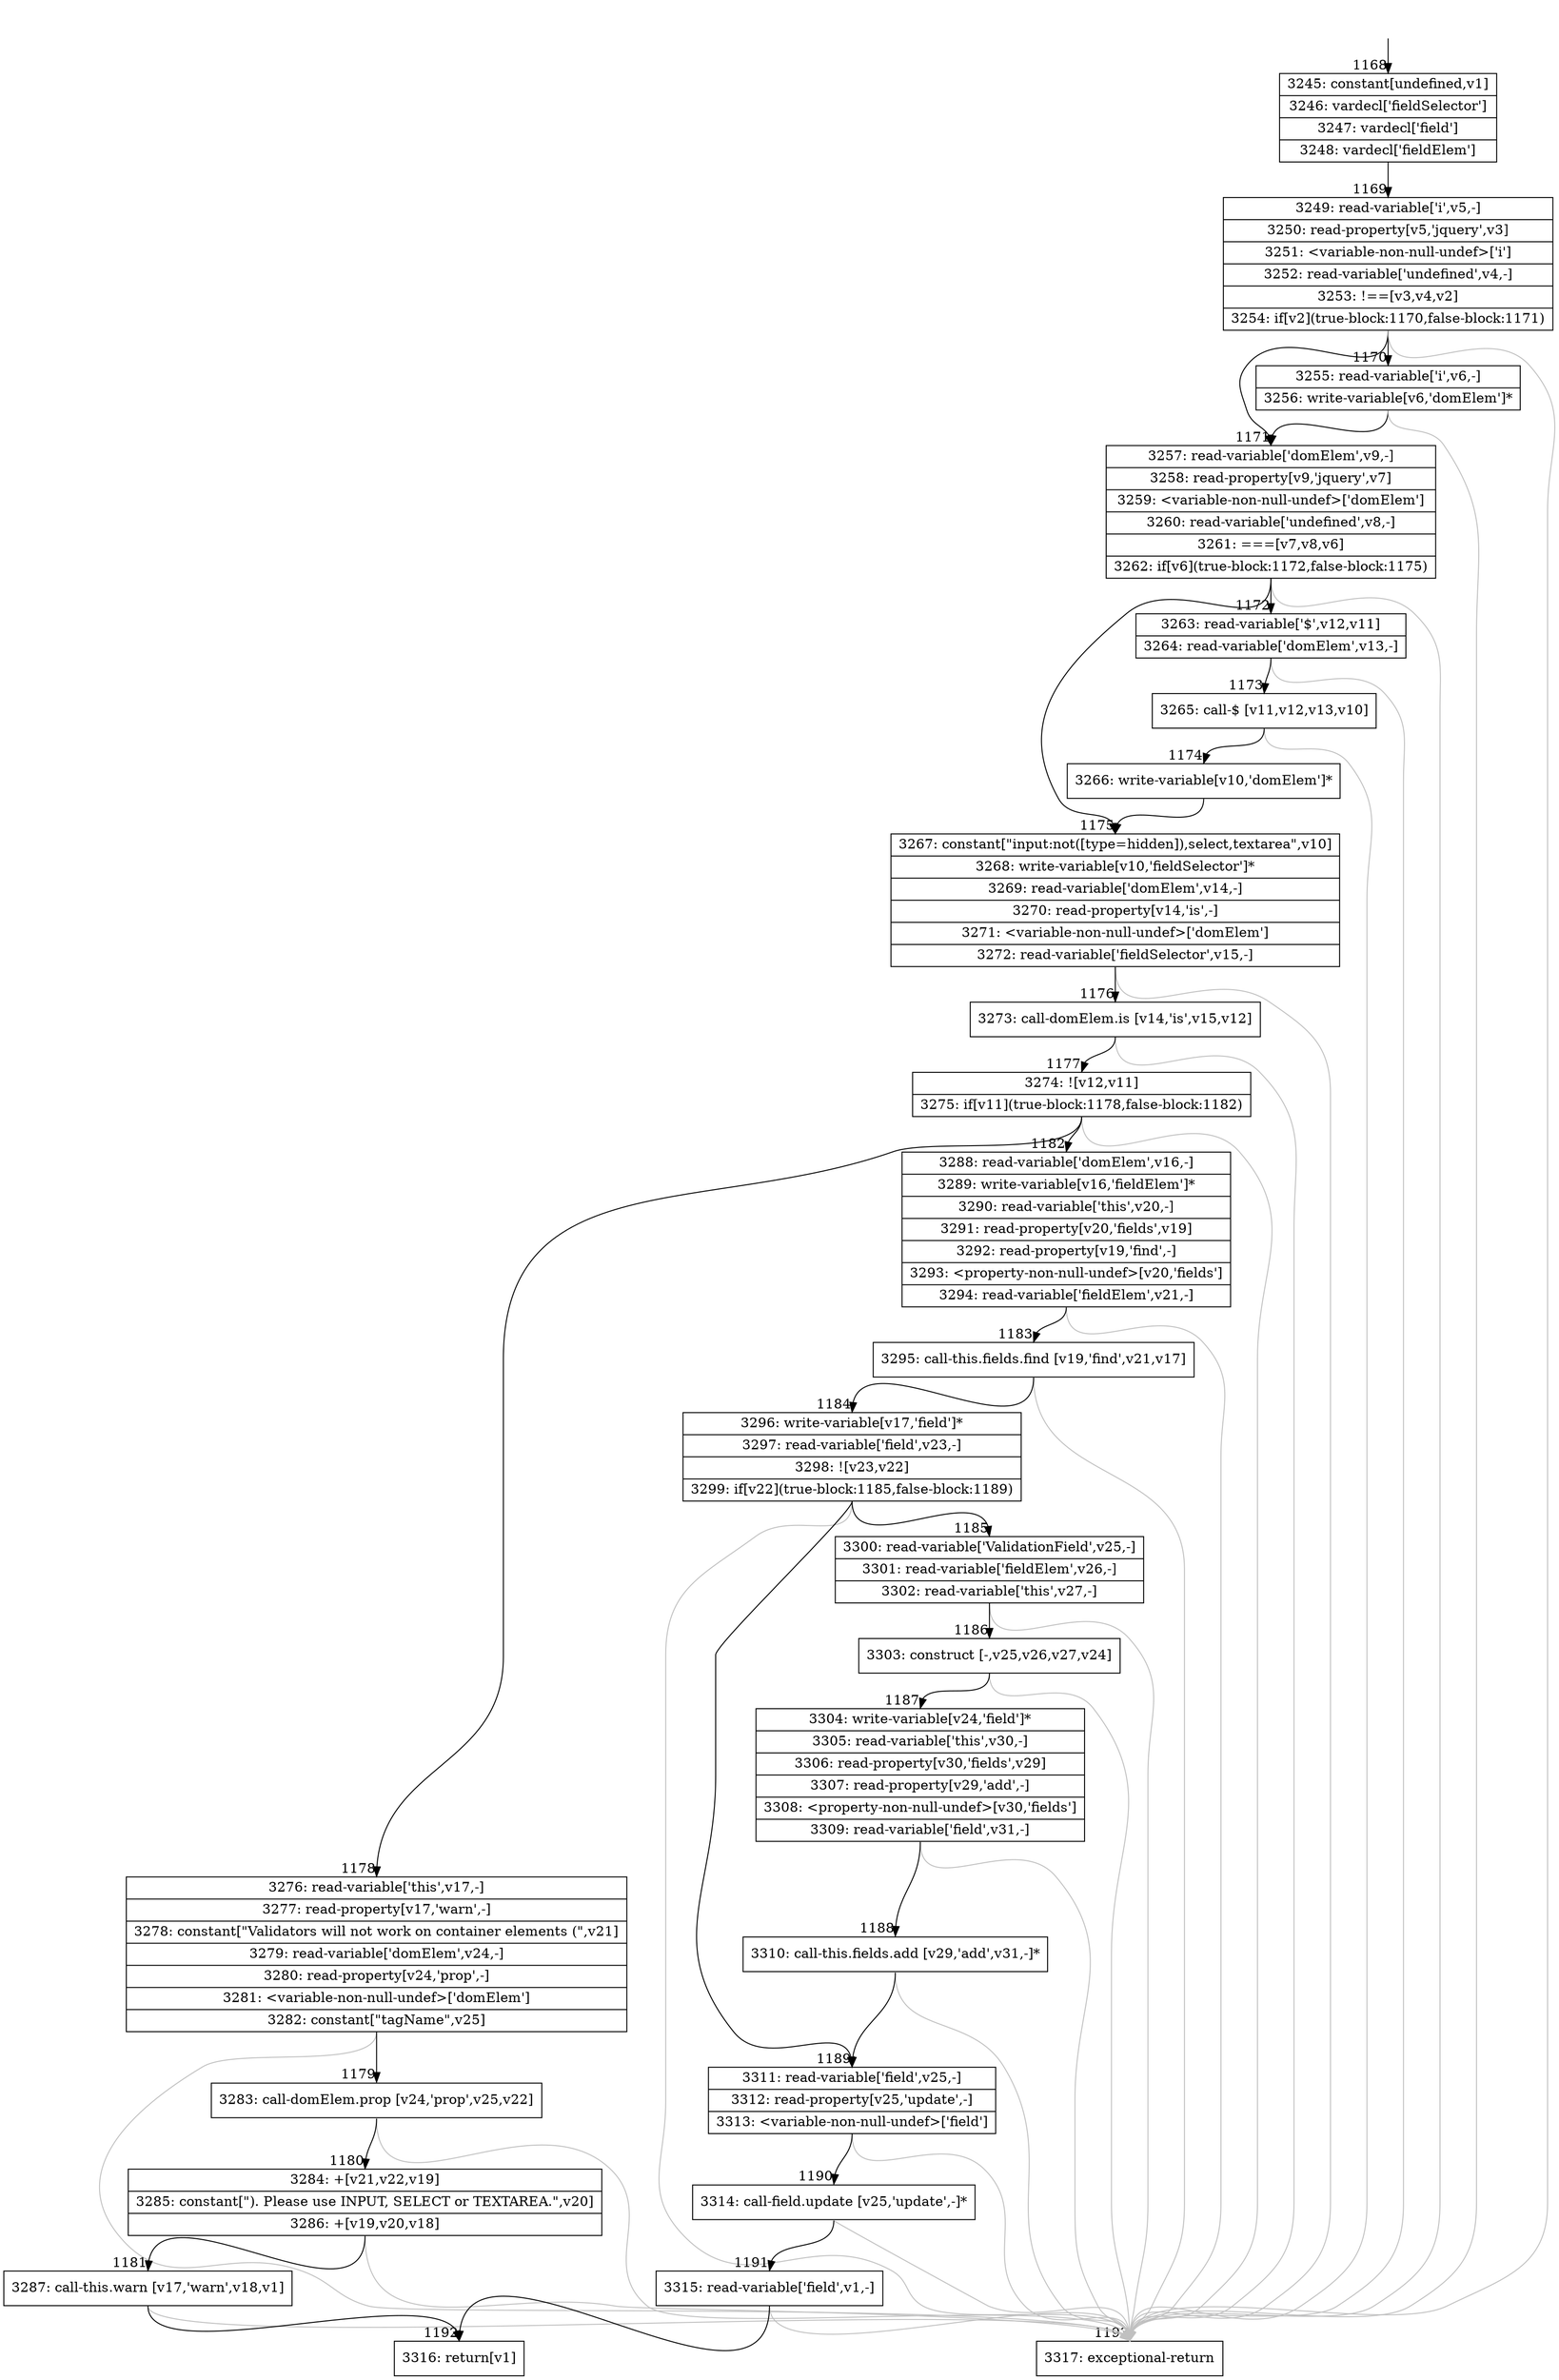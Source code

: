 digraph {
rankdir="TD"
BB_entry110[shape=none,label=""];
BB_entry110 -> BB1168 [tailport=s, headport=n, headlabel="    1168"]
BB1168 [shape=record label="{3245: constant[undefined,v1]|3246: vardecl['fieldSelector']|3247: vardecl['field']|3248: vardecl['fieldElem']}" ] 
BB1168 -> BB1169 [tailport=s, headport=n, headlabel="      1169"]
BB1169 [shape=record label="{3249: read-variable['i',v5,-]|3250: read-property[v5,'jquery',v3]|3251: \<variable-non-null-undef\>['i']|3252: read-variable['undefined',v4,-]|3253: !==[v3,v4,v2]|3254: if[v2](true-block:1170,false-block:1171)}" ] 
BB1169 -> BB1170 [tailport=s, headport=n, headlabel="      1170"]
BB1169 -> BB1171 [tailport=s, headport=n, headlabel="      1171"]
BB1169 -> BB1193 [tailport=s, headport=n, color=gray, headlabel="      1193"]
BB1170 [shape=record label="{3255: read-variable['i',v6,-]|3256: write-variable[v6,'domElem']*}" ] 
BB1170 -> BB1171 [tailport=s, headport=n]
BB1170 -> BB1193 [tailport=s, headport=n, color=gray]
BB1171 [shape=record label="{3257: read-variable['domElem',v9,-]|3258: read-property[v9,'jquery',v7]|3259: \<variable-non-null-undef\>['domElem']|3260: read-variable['undefined',v8,-]|3261: ===[v7,v8,v6]|3262: if[v6](true-block:1172,false-block:1175)}" ] 
BB1171 -> BB1172 [tailport=s, headport=n, headlabel="      1172"]
BB1171 -> BB1175 [tailport=s, headport=n, headlabel="      1175"]
BB1171 -> BB1193 [tailport=s, headport=n, color=gray]
BB1172 [shape=record label="{3263: read-variable['$',v12,v11]|3264: read-variable['domElem',v13,-]}" ] 
BB1172 -> BB1173 [tailport=s, headport=n, headlabel="      1173"]
BB1172 -> BB1193 [tailport=s, headport=n, color=gray]
BB1173 [shape=record label="{3265: call-$ [v11,v12,v13,v10]}" ] 
BB1173 -> BB1174 [tailport=s, headport=n, headlabel="      1174"]
BB1173 -> BB1193 [tailport=s, headport=n, color=gray]
BB1174 [shape=record label="{3266: write-variable[v10,'domElem']*}" ] 
BB1174 -> BB1175 [tailport=s, headport=n]
BB1175 [shape=record label="{3267: constant[\"input:not([type=hidden]),select,textarea\",v10]|3268: write-variable[v10,'fieldSelector']*|3269: read-variable['domElem',v14,-]|3270: read-property[v14,'is',-]|3271: \<variable-non-null-undef\>['domElem']|3272: read-variable['fieldSelector',v15,-]}" ] 
BB1175 -> BB1176 [tailport=s, headport=n, headlabel="      1176"]
BB1175 -> BB1193 [tailport=s, headport=n, color=gray]
BB1176 [shape=record label="{3273: call-domElem.is [v14,'is',v15,v12]}" ] 
BB1176 -> BB1177 [tailport=s, headport=n, headlabel="      1177"]
BB1176 -> BB1193 [tailport=s, headport=n, color=gray]
BB1177 [shape=record label="{3274: ![v12,v11]|3275: if[v11](true-block:1178,false-block:1182)}" ] 
BB1177 -> BB1178 [tailport=s, headport=n, headlabel="      1178"]
BB1177 -> BB1182 [tailport=s, headport=n, headlabel="      1182"]
BB1177 -> BB1193 [tailport=s, headport=n, color=gray]
BB1178 [shape=record label="{3276: read-variable['this',v17,-]|3277: read-property[v17,'warn',-]|3278: constant[\"Validators will not work on container elements (\",v21]|3279: read-variable['domElem',v24,-]|3280: read-property[v24,'prop',-]|3281: \<variable-non-null-undef\>['domElem']|3282: constant[\"tagName\",v25]}" ] 
BB1178 -> BB1179 [tailport=s, headport=n, headlabel="      1179"]
BB1178 -> BB1193 [tailport=s, headport=n, color=gray]
BB1179 [shape=record label="{3283: call-domElem.prop [v24,'prop',v25,v22]}" ] 
BB1179 -> BB1180 [tailport=s, headport=n, headlabel="      1180"]
BB1179 -> BB1193 [tailport=s, headport=n, color=gray]
BB1180 [shape=record label="{3284: +[v21,v22,v19]|3285: constant[\"). Please use INPUT, SELECT or TEXTAREA.\",v20]|3286: +[v19,v20,v18]}" ] 
BB1180 -> BB1181 [tailport=s, headport=n, headlabel="      1181"]
BB1180 -> BB1193 [tailport=s, headport=n, color=gray]
BB1181 [shape=record label="{3287: call-this.warn [v17,'warn',v18,v1]}" ] 
BB1181 -> BB1192 [tailport=s, headport=n, headlabel="      1192"]
BB1181 -> BB1193 [tailport=s, headport=n, color=gray]
BB1182 [shape=record label="{3288: read-variable['domElem',v16,-]|3289: write-variable[v16,'fieldElem']*|3290: read-variable['this',v20,-]|3291: read-property[v20,'fields',v19]|3292: read-property[v19,'find',-]|3293: \<property-non-null-undef\>[v20,'fields']|3294: read-variable['fieldElem',v21,-]}" ] 
BB1182 -> BB1183 [tailport=s, headport=n, headlabel="      1183"]
BB1182 -> BB1193 [tailport=s, headport=n, color=gray]
BB1183 [shape=record label="{3295: call-this.fields.find [v19,'find',v21,v17]}" ] 
BB1183 -> BB1184 [tailport=s, headport=n, headlabel="      1184"]
BB1183 -> BB1193 [tailport=s, headport=n, color=gray]
BB1184 [shape=record label="{3296: write-variable[v17,'field']*|3297: read-variable['field',v23,-]|3298: ![v23,v22]|3299: if[v22](true-block:1185,false-block:1189)}" ] 
BB1184 -> BB1185 [tailport=s, headport=n, headlabel="      1185"]
BB1184 -> BB1189 [tailport=s, headport=n, headlabel="      1189"]
BB1184 -> BB1193 [tailport=s, headport=n, color=gray]
BB1185 [shape=record label="{3300: read-variable['ValidationField',v25,-]|3301: read-variable['fieldElem',v26,-]|3302: read-variable['this',v27,-]}" ] 
BB1185 -> BB1186 [tailport=s, headport=n, headlabel="      1186"]
BB1185 -> BB1193 [tailport=s, headport=n, color=gray]
BB1186 [shape=record label="{3303: construct [-,v25,v26,v27,v24]}" ] 
BB1186 -> BB1187 [tailport=s, headport=n, headlabel="      1187"]
BB1186 -> BB1193 [tailport=s, headport=n, color=gray]
BB1187 [shape=record label="{3304: write-variable[v24,'field']*|3305: read-variable['this',v30,-]|3306: read-property[v30,'fields',v29]|3307: read-property[v29,'add',-]|3308: \<property-non-null-undef\>[v30,'fields']|3309: read-variable['field',v31,-]}" ] 
BB1187 -> BB1188 [tailport=s, headport=n, headlabel="      1188"]
BB1187 -> BB1193 [tailport=s, headport=n, color=gray]
BB1188 [shape=record label="{3310: call-this.fields.add [v29,'add',v31,-]*}" ] 
BB1188 -> BB1189 [tailport=s, headport=n]
BB1188 -> BB1193 [tailport=s, headport=n, color=gray]
BB1189 [shape=record label="{3311: read-variable['field',v25,-]|3312: read-property[v25,'update',-]|3313: \<variable-non-null-undef\>['field']}" ] 
BB1189 -> BB1190 [tailport=s, headport=n, headlabel="      1190"]
BB1189 -> BB1193 [tailport=s, headport=n, color=gray]
BB1190 [shape=record label="{3314: call-field.update [v25,'update',-]*}" ] 
BB1190 -> BB1191 [tailport=s, headport=n, headlabel="      1191"]
BB1190 -> BB1193 [tailport=s, headport=n, color=gray]
BB1191 [shape=record label="{3315: read-variable['field',v1,-]}" ] 
BB1191 -> BB1192 [tailport=s, headport=n]
BB1191 -> BB1193 [tailport=s, headport=n, color=gray]
BB1192 [shape=record label="{3316: return[v1]}" ] 
BB1193 [shape=record label="{3317: exceptional-return}" ] 
//#$~ 1103
}
